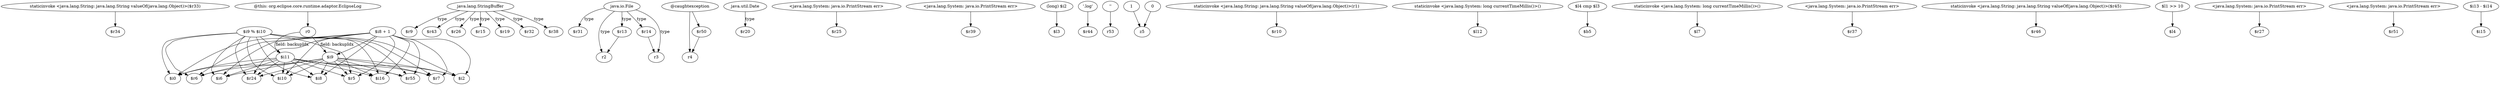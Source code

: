 digraph g {
0[label="staticinvoke <java.lang.String: java.lang.String valueOf(java.lang.Object)>($r33)"]
1[label="$r34"]
0->1[label=""]
2[label="$i9 % $i10"]
3[label="$i6"]
2->3[label=""]
4[label="r0"]
5[label="$i9"]
4->5[label="field: backupIdx"]
6[label="$i8 + 1"]
7[label="$i10"]
6->7[label=""]
8[label="$r7"]
2->8[label=""]
9[label="$i2"]
2->9[label=""]
10[label="$r24"]
6->10[label=""]
11[label="$i16"]
6->11[label=""]
12[label="java.lang.StringBuffer"]
13[label="$r9"]
12->13[label="type"]
14[label="java.io.File"]
15[label="$r31"]
14->15[label="type"]
16[label="$i8"]
2->16[label=""]
17[label="$r6"]
5->17[label=""]
18[label="$r55"]
6->18[label=""]
19[label="$r43"]
12->19[label="type"]
20[label="$r26"]
12->20[label="type"]
21[label="r2"]
14->21[label="type"]
22[label="@caughtexception"]
23[label="r4"]
22->23[label=""]
24[label="$i11"]
24->16[label=""]
25[label="$r5"]
5->25[label=""]
24->9[label=""]
26[label="$r13"]
26->21[label=""]
27[label="$r14"]
28[label="r3"]
27->28[label=""]
29[label="$r15"]
12->29[label="type"]
30[label="java.util.Date"]
31[label="$r20"]
30->31[label="type"]
24->17[label=""]
14->27[label="type"]
32[label="$r50"]
32->23[label=""]
33[label="$i0"]
2->33[label=""]
24->33[label=""]
24->8[label=""]
5->10[label=""]
6->25[label=""]
2->17[label=""]
6->33[label=""]
24->3[label=""]
6->17[label=""]
5->11[label=""]
24->25[label=""]
5->7[label=""]
34[label="<java.lang.System: java.io.PrintStream err>"]
35[label="$r25"]
34->35[label=""]
2->10[label=""]
36[label="<java.lang.System: java.io.PrintStream err>"]
37[label="$r39"]
36->37[label=""]
2->7[label=""]
2->25[label=""]
24->18[label=""]
38[label="(long) $i2"]
39[label="$l3"]
38->39[label=""]
40[label="'.log'"]
41[label="$r44"]
40->41[label=""]
4->24[label="field: backupIdx"]
2->18[label=""]
6->3[label=""]
6->8[label=""]
42[label="''"]
43[label="r53"]
42->43[label=""]
44[label="1"]
45[label="z5"]
44->45[label=""]
46[label="staticinvoke <java.lang.String: java.lang.String valueOf(java.lang.Object)>(r1)"]
47[label="$r10"]
46->47[label=""]
48[label="0"]
48->45[label=""]
49[label="staticinvoke <java.lang.System: long currentTimeMillis()>()"]
50[label="$l12"]
49->50[label=""]
51[label="$r19"]
12->51[label="type"]
24->11[label=""]
5->3[label=""]
14->26[label="type"]
24->7[label=""]
6->9[label=""]
6->16[label=""]
2->11[label=""]
6->5[label=""]
2->24[label=""]
52[label="$r32"]
12->52[label="type"]
53[label="$r38"]
12->53[label="type"]
5->9[label=""]
5->16[label=""]
54[label="$l4 cmp $l3"]
55[label="$b5"]
54->55[label=""]
22->32[label=""]
5->8[label=""]
5->33[label=""]
5->18[label=""]
24->10[label=""]
56[label="staticinvoke <java.lang.System: long currentTimeMillis()>()"]
57[label="$l7"]
56->57[label=""]
58[label="<java.lang.System: java.io.PrintStream err>"]
59[label="$r37"]
58->59[label=""]
14->28[label="type"]
60[label="staticinvoke <java.lang.String: java.lang.String valueOf(java.lang.Object)>($r45)"]
61[label="$r46"]
60->61[label=""]
62[label="$l1 >> 10"]
63[label="$l4"]
62->63[label=""]
64[label="<java.lang.System: java.io.PrintStream err>"]
65[label="$r27"]
64->65[label=""]
66[label="<java.lang.System: java.io.PrintStream err>"]
67[label="$r51"]
66->67[label=""]
68[label="$i13 - $i14"]
69[label="$i15"]
68->69[label=""]
70[label="@this: org.eclipse.core.runtime.adaptor.EclipseLog"]
70->4[label=""]
}